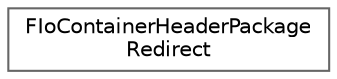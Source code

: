 digraph "Graphical Class Hierarchy"
{
 // INTERACTIVE_SVG=YES
 // LATEX_PDF_SIZE
  bgcolor="transparent";
  edge [fontname=Helvetica,fontsize=10,labelfontname=Helvetica,labelfontsize=10];
  node [fontname=Helvetica,fontsize=10,shape=box,height=0.2,width=0.4];
  rankdir="LR";
  Node0 [id="Node000000",label="FIoContainerHeaderPackage\lRedirect",height=0.2,width=0.4,color="grey40", fillcolor="white", style="filled",URL="$dc/d2f/structFIoContainerHeaderPackageRedirect.html",tooltip=" "];
}
